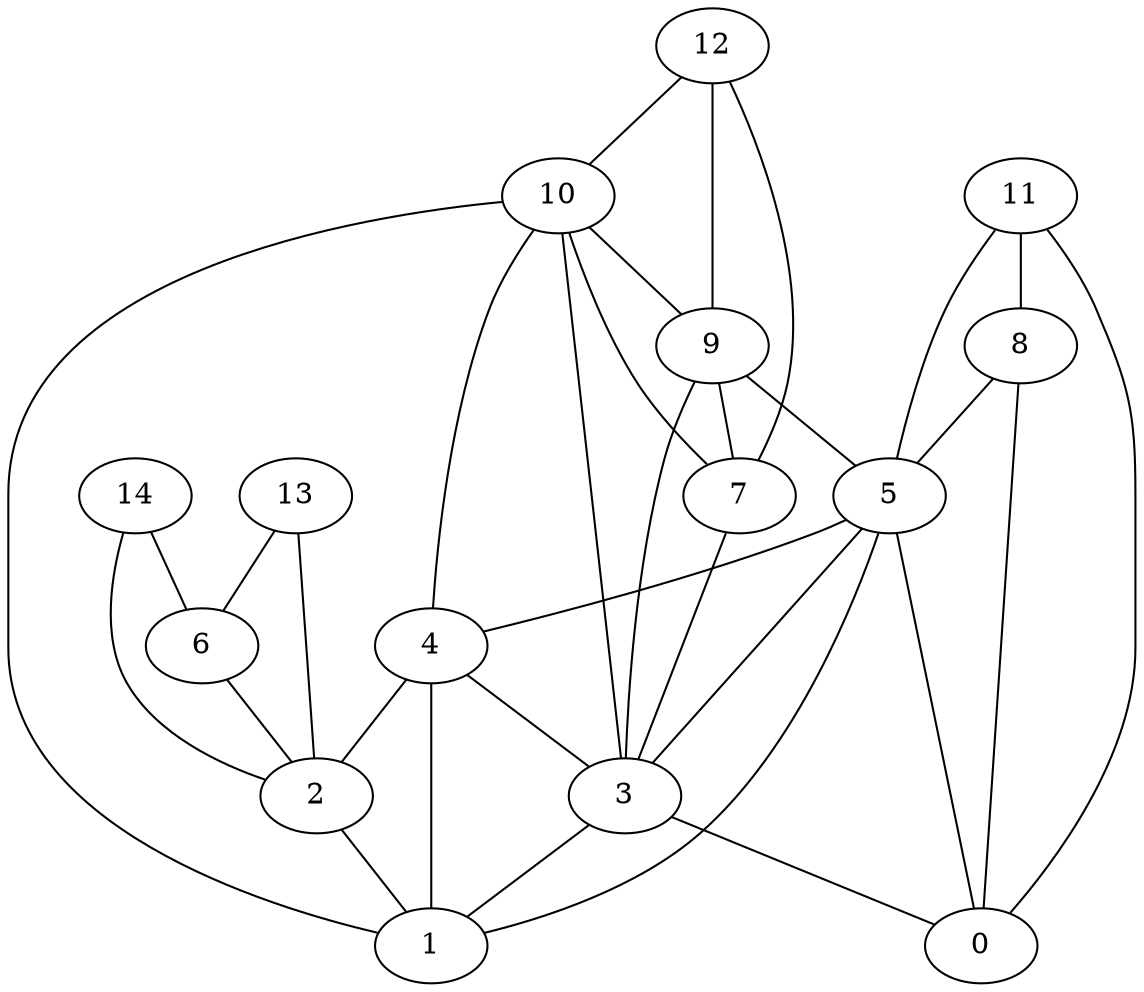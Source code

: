 digraph "sensornet-topology" {
label = "";
rankdir="BT";"0"->"3" [arrowhead = "both"] 
"0"->"5" [arrowhead = "both"] 
"0"->"8" [arrowhead = "both"] 
"0"->"11" [arrowhead = "both"] 
"1"->"2" [arrowhead = "both"] 
"1"->"3" [arrowhead = "both"] 
"1"->"4" [arrowhead = "both"] 
"1"->"5" [arrowhead = "both"] 
"1"->"10" [arrowhead = "both"] 
"2"->"4" [arrowhead = "both"] 
"2"->"6" [arrowhead = "both"] 
"2"->"13" [arrowhead = "both"] 
"2"->"14" [arrowhead = "both"] 
"3"->"4" [arrowhead = "both"] 
"3"->"5" [arrowhead = "both"] 
"3"->"7" [arrowhead = "both"] 
"3"->"9" [arrowhead = "both"] 
"3"->"10" [arrowhead = "both"] 
"4"->"5" [arrowhead = "both"] 
"4"->"10" [arrowhead = "both"] 
"5"->"8" [arrowhead = "both"] 
"5"->"9" [arrowhead = "both"] 
"5"->"11" [arrowhead = "both"] 
"6"->"13" [arrowhead = "both"] 
"6"->"14" [arrowhead = "both"] 
"7"->"9" [arrowhead = "both"] 
"7"->"10" [arrowhead = "both"] 
"7"->"12" [arrowhead = "both"] 
"8"->"11" [arrowhead = "both"] 
"9"->"10" [arrowhead = "both"] 
"9"->"12" [arrowhead = "both"] 
"10"->"12" [arrowhead = "both"] 
}